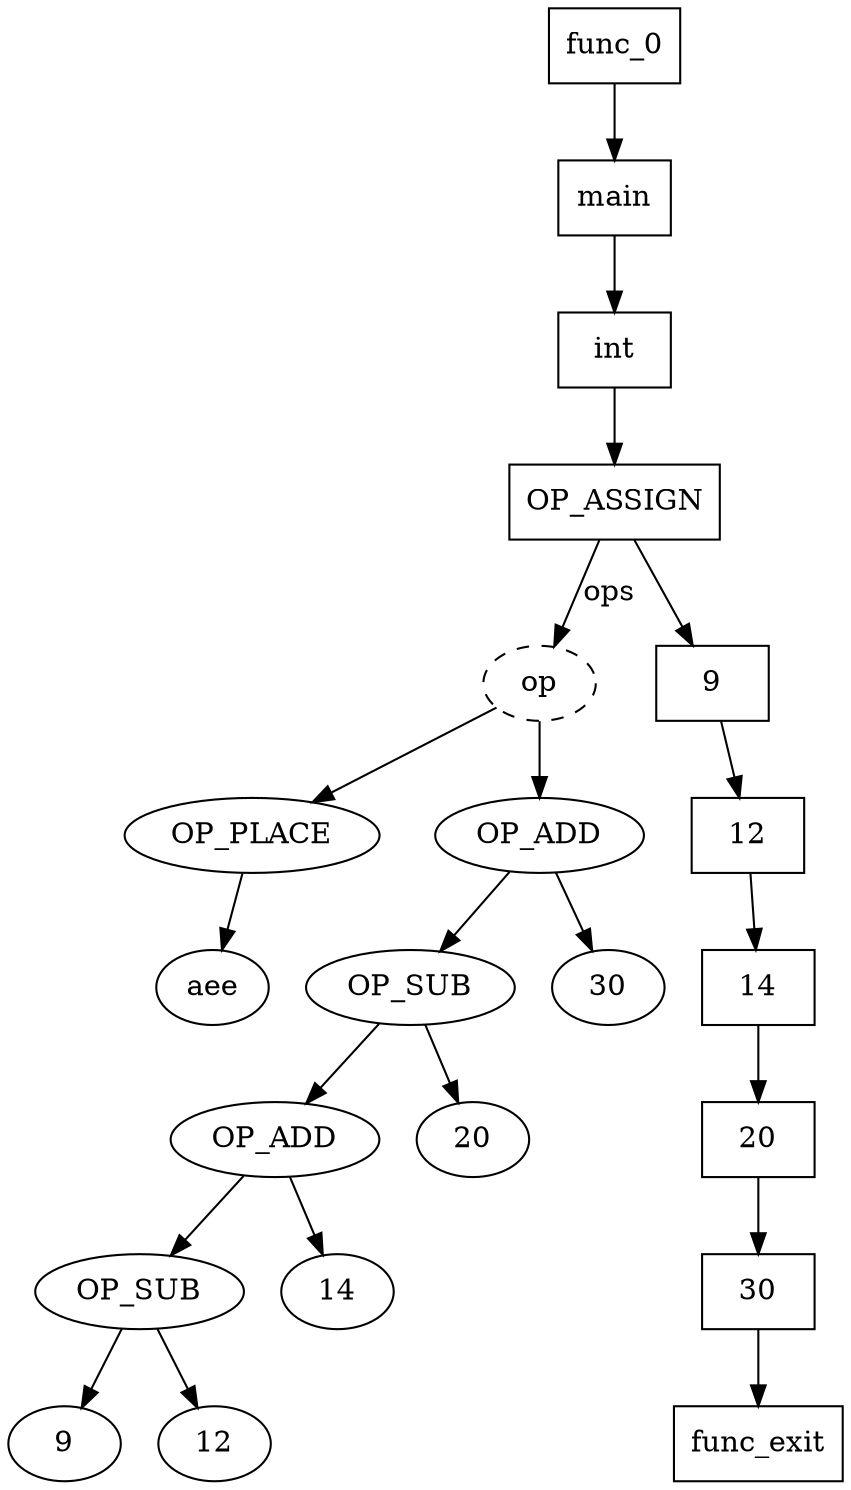 digraph CFG {
    node [shape=box];
    Node0 [label="func_0"];
    Node0 -> Node2 [label=""];
    Node2 [label="main"];
    Node2 -> Node3 [label=""];
    Node3 [label="int"];
    Node3 -> Node4 [label=""];
    Node4 [label="OP_ASSIGN"];
    PT100000 [label="op", shape=ellipse, style=dashed];
    Node4 -> PT100000 [label="ops"];
    PT100001 [label="OP_PLACE", shape=ellipse];
    PT100000 -> PT100001;
    PT100002 [label="aee", shape=ellipse];
    PT100001 -> PT100002;
    PT100003 [label="OP_ADD", shape=ellipse];
    PT100000 -> PT100003;
    PT100004 [label="OP_SUB", shape=ellipse];
    PT100003 -> PT100004;
    PT100005 [label="OP_ADD", shape=ellipse];
    PT100004 -> PT100005;
    PT100006 [label="OP_SUB", shape=ellipse];
    PT100005 -> PT100006;
    PT100007 [label="9", shape=ellipse];
    PT100006 -> PT100007;
    PT100008 [label="12", shape=ellipse];
    PT100006 -> PT100008;
    PT100009 [label="14", shape=ellipse];
    PT100005 -> PT100009;
    PT100010 [label="20", shape=ellipse];
    PT100004 -> PT100010;
    PT100011 [label="30", shape=ellipse];
    PT100003 -> PT100011;
    Node4 -> Node9 [label=""];
    Node9 [label="9"];
    Node9 -> Node10 [label=""];
    Node10 [label="12"];
    Node10 -> Node11 [label=""];
    Node11 [label="14"];
    Node11 -> Node12 [label=""];
    Node12 [label="20"];
    Node12 -> Node13 [label=""];
    Node13 [label="30"];
    Node13 -> Node1 [label=""];
    Node1 [label="func_exit"];
}
